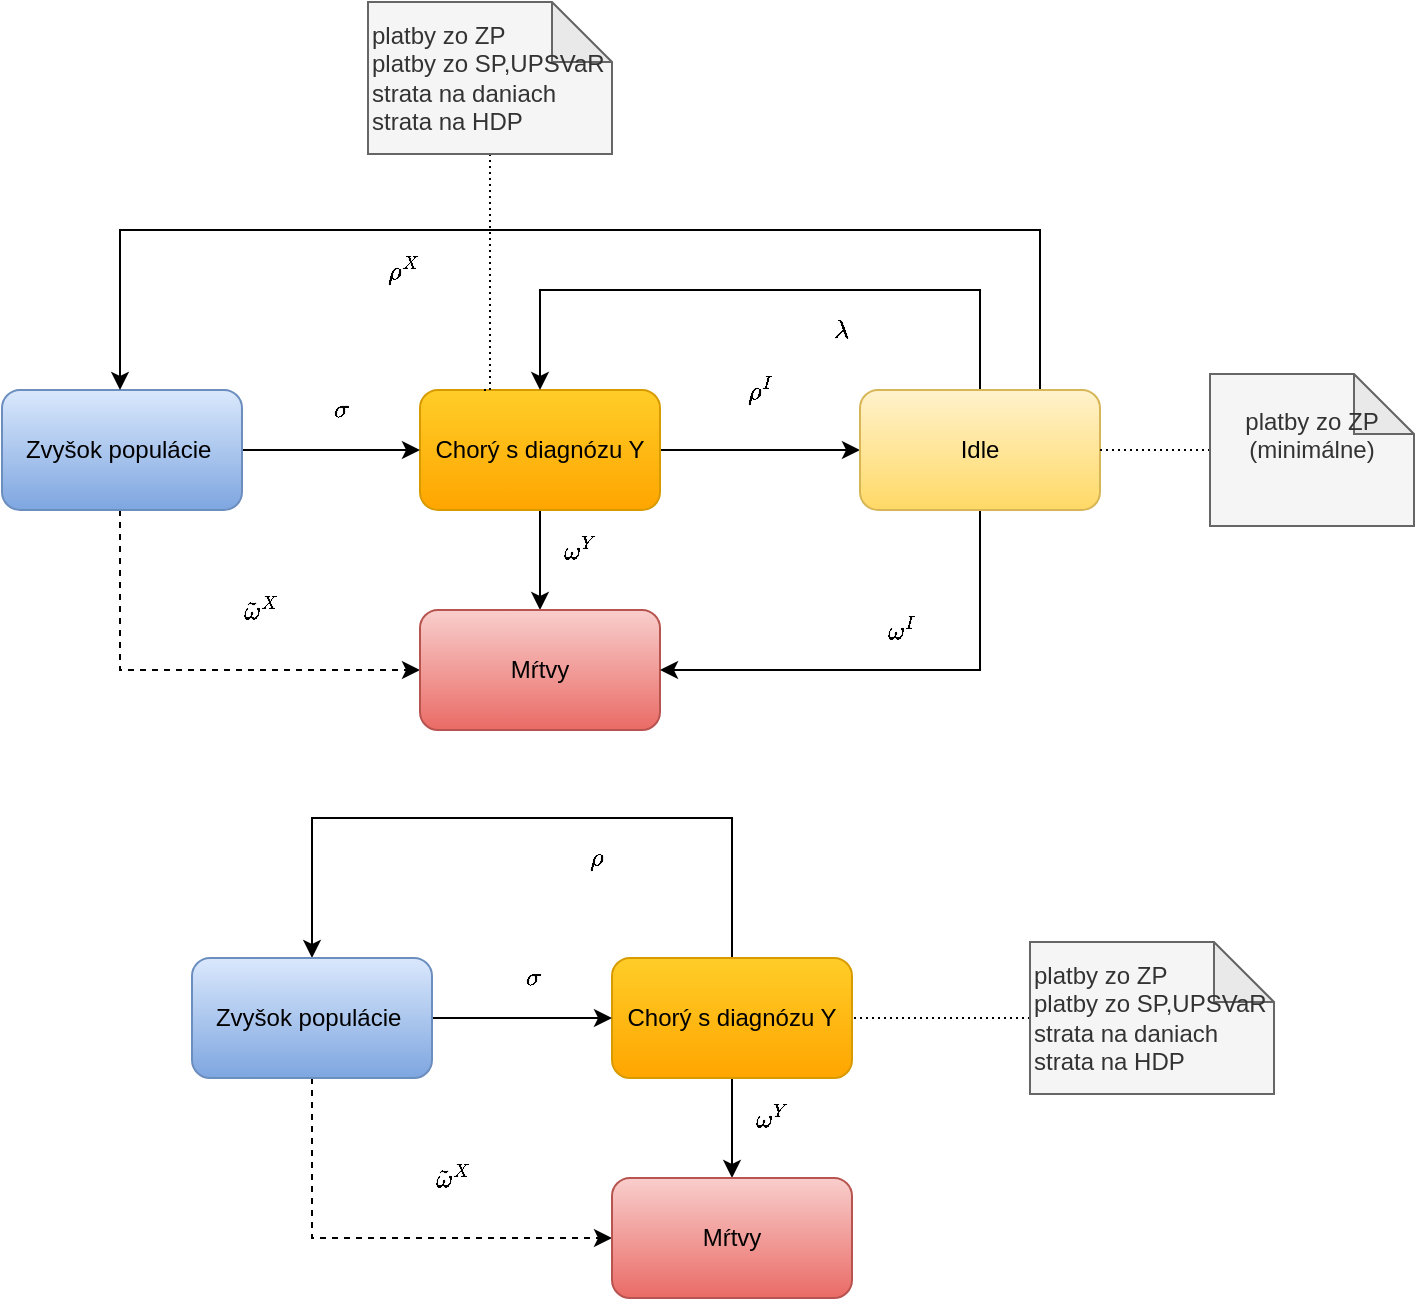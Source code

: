 <mxfile version="16.6.4" type="github">
  <diagram id="GxeuKTXnx9VGVfUCvlwk" name="Page-1">
    <mxGraphModel dx="1094" dy="577" grid="1" gridSize="10" guides="1" tooltips="1" connect="1" arrows="1" fold="1" page="1" pageScale="1" pageWidth="850" pageHeight="1100" math="1" shadow="0">
      <root>
        <mxCell id="0" />
        <mxCell id="1" parent="0" />
        <mxCell id="LXL8oJjJBJb_XbVYSXAR-5" value="$$\omega^Y$$" style="edgeStyle=orthogonalEdgeStyle;rounded=0;orthogonalLoop=1;jettySize=auto;html=1;fontStyle=1" parent="1" source="LXL8oJjJBJb_XbVYSXAR-1" target="LXL8oJjJBJb_XbVYSXAR-3" edge="1">
          <mxGeometry x="-0.2" y="20" relative="1" as="geometry">
            <mxPoint as="offset" />
          </mxGeometry>
        </mxCell>
        <mxCell id="LXL8oJjJBJb_XbVYSXAR-9" style="edgeStyle=orthogonalEdgeStyle;rounded=0;orthogonalLoop=1;jettySize=auto;html=1;entryX=0;entryY=0.5;entryDx=0;entryDy=0;" parent="1" edge="1">
          <mxGeometry relative="1" as="geometry">
            <mxPoint x="395" y="244" as="sourcePoint" />
            <mxPoint x="495" y="244" as="targetPoint" />
          </mxGeometry>
        </mxCell>
        <mxCell id="LXL8oJjJBJb_XbVYSXAR-12" value="$$\rho^I$$" style="edgeLabel;html=1;align=center;verticalAlign=middle;resizable=0;points=[];fontStyle=1" parent="LXL8oJjJBJb_XbVYSXAR-9" vertex="1" connectable="0">
          <mxGeometry x="-0.285" y="2" relative="1" as="geometry">
            <mxPoint x="14" y="-28" as="offset" />
          </mxGeometry>
        </mxCell>
        <mxCell id="LXL8oJjJBJb_XbVYSXAR-1" value="Chorý s diagnózu Y" style="rounded=1;whiteSpace=wrap;html=1;fillColor=#ffcd28;strokeColor=#d79b00;gradientColor=#ffa500;" parent="1" vertex="1">
          <mxGeometry x="275" y="214" width="120" height="60" as="geometry" />
        </mxCell>
        <mxCell id="LXL8oJjJBJb_XbVYSXAR-4" value="$$\sigma$$" style="edgeStyle=orthogonalEdgeStyle;rounded=0;orthogonalLoop=1;jettySize=auto;html=1;fontStyle=1" parent="1" edge="1">
          <mxGeometry x="0.111" y="20" relative="1" as="geometry">
            <mxPoint x="185" y="244" as="sourcePoint" />
            <mxPoint x="275" y="244" as="targetPoint" />
            <Array as="points">
              <mxPoint x="225" y="244" />
              <mxPoint x="225" y="244" />
            </Array>
            <mxPoint as="offset" />
          </mxGeometry>
        </mxCell>
        <mxCell id="LXL8oJjJBJb_XbVYSXAR-6" style="edgeStyle=orthogonalEdgeStyle;rounded=0;orthogonalLoop=1;jettySize=auto;html=1;entryX=0;entryY=0.5;entryDx=0;entryDy=0;dashed=1;" parent="1" target="LXL8oJjJBJb_XbVYSXAR-3" edge="1">
          <mxGeometry relative="1" as="geometry">
            <Array as="points">
              <mxPoint x="125" y="354" />
            </Array>
            <mxPoint x="125" y="274" as="sourcePoint" />
          </mxGeometry>
        </mxCell>
        <mxCell id="LXL8oJjJBJb_XbVYSXAR-13" value="$$\tilde{\omega}^X$$" style="edgeLabel;html=1;align=center;verticalAlign=middle;resizable=0;points=[];fontStyle=1" parent="LXL8oJjJBJb_XbVYSXAR-6" vertex="1" connectable="0">
          <mxGeometry x="0.259" relative="1" as="geometry">
            <mxPoint x="5" y="-30" as="offset" />
          </mxGeometry>
        </mxCell>
        <mxCell id="LXL8oJjJBJb_XbVYSXAR-2" value="Zvyšok populácie&amp;nbsp;" style="rounded=1;whiteSpace=wrap;html=1;labelBackgroundColor=none;fillColor=#dae8fc;strokeColor=#6c8ebf;gradientColor=#7ea6e0;" parent="1" vertex="1">
          <mxGeometry x="66" y="214" width="120" height="60" as="geometry" />
        </mxCell>
        <mxCell id="LXL8oJjJBJb_XbVYSXAR-3" value="Mŕtvy" style="rounded=1;whiteSpace=wrap;html=1;fillColor=#f8cecc;strokeColor=#b85450;gradientColor=#ea6b66;" parent="1" vertex="1">
          <mxGeometry x="275" y="324" width="120" height="60" as="geometry" />
        </mxCell>
        <mxCell id="LXL8oJjJBJb_XbVYSXAR-10" style="edgeStyle=orthogonalEdgeStyle;rounded=0;orthogonalLoop=1;jettySize=auto;html=1;entryX=0.5;entryY=0;entryDx=0;entryDy=0;" parent="1" source="LXL8oJjJBJb_XbVYSXAR-8" target="LXL8oJjJBJb_XbVYSXAR-1" edge="1">
          <mxGeometry relative="1" as="geometry">
            <Array as="points">
              <mxPoint x="555" y="164" />
              <mxPoint x="335" y="164" />
            </Array>
          </mxGeometry>
        </mxCell>
        <mxCell id="LXL8oJjJBJb_XbVYSXAR-15" value="$$\lambda$$" style="edgeLabel;html=1;align=center;verticalAlign=middle;resizable=0;points=[];fontStyle=1" parent="LXL8oJjJBJb_XbVYSXAR-10" vertex="1" connectable="0">
          <mxGeometry x="-0.151" y="2" relative="1" as="geometry">
            <mxPoint x="16" y="18" as="offset" />
          </mxGeometry>
        </mxCell>
        <mxCell id="LXL8oJjJBJb_XbVYSXAR-11" value="$$\omega^I$$" style="edgeStyle=orthogonalEdgeStyle;rounded=0;orthogonalLoop=1;jettySize=auto;html=1;entryX=1;entryY=0.5;entryDx=0;entryDy=0;fontStyle=1" parent="1" source="LXL8oJjJBJb_XbVYSXAR-8" target="LXL8oJjJBJb_XbVYSXAR-3" edge="1">
          <mxGeometry y="-20" relative="1" as="geometry">
            <Array as="points">
              <mxPoint x="555" y="354" />
            </Array>
            <mxPoint as="offset" />
          </mxGeometry>
        </mxCell>
        <mxCell id="LXL8oJjJBJb_XbVYSXAR-30" style="edgeStyle=orthogonalEdgeStyle;rounded=0;orthogonalLoop=1;jettySize=auto;html=1;exitX=0.75;exitY=0;exitDx=0;exitDy=0;entryX=0.5;entryY=0;entryDx=0;entryDy=0;" parent="1" source="LXL8oJjJBJb_XbVYSXAR-8" edge="1">
          <mxGeometry relative="1" as="geometry">
            <mxPoint x="125" y="214" as="targetPoint" />
            <Array as="points">
              <mxPoint x="585" y="134" />
              <mxPoint x="125" y="134" />
            </Array>
          </mxGeometry>
        </mxCell>
        <mxCell id="LXL8oJjJBJb_XbVYSXAR-31" value="$$\rho^X$$" style="edgeLabel;html=1;align=center;verticalAlign=middle;resizable=0;points=[];" parent="LXL8oJjJBJb_XbVYSXAR-30" vertex="1" connectable="0">
          <mxGeometry x="-0.114" y="2" relative="1" as="geometry">
            <mxPoint x="-125" y="18" as="offset" />
          </mxGeometry>
        </mxCell>
        <mxCell id="LXL8oJjJBJb_XbVYSXAR-8" value="Idle" style="rounded=1;whiteSpace=wrap;html=1;fillColor=#fff2cc;strokeColor=#d6b656;gradientColor=#ffd966;" parent="1" vertex="1">
          <mxGeometry x="495" y="214" width="120" height="60" as="geometry" />
        </mxCell>
        <mxCell id="LXL8oJjJBJb_XbVYSXAR-14" value="$$\omega^Y$$" style="edgeStyle=orthogonalEdgeStyle;rounded=0;orthogonalLoop=1;jettySize=auto;html=1;fontStyle=1" parent="1" source="LXL8oJjJBJb_XbVYSXAR-18" target="LXL8oJjJBJb_XbVYSXAR-23" edge="1">
          <mxGeometry x="-0.2" y="20" relative="1" as="geometry">
            <mxPoint as="offset" />
          </mxGeometry>
        </mxCell>
        <mxCell id="LXL8oJjJBJb_XbVYSXAR-28" style="edgeStyle=orthogonalEdgeStyle;rounded=0;orthogonalLoop=1;jettySize=auto;html=1;entryX=0.5;entryY=0;entryDx=0;entryDy=0;" parent="1" source="LXL8oJjJBJb_XbVYSXAR-18" target="LXL8oJjJBJb_XbVYSXAR-22" edge="1">
          <mxGeometry relative="1" as="geometry">
            <mxPoint x="221" y="488" as="targetPoint" />
            <Array as="points">
              <mxPoint x="431" y="428" />
              <mxPoint x="221" y="428" />
            </Array>
          </mxGeometry>
        </mxCell>
        <mxCell id="LXL8oJjJBJb_XbVYSXAR-29" value="$$\rho$$" style="edgeLabel;html=1;align=center;verticalAlign=middle;resizable=0;points=[];fontStyle=1" parent="LXL8oJjJBJb_XbVYSXAR-28" vertex="1" connectable="0">
          <mxGeometry x="-0.214" y="3" relative="1" as="geometry">
            <mxPoint x="-1" y="17" as="offset" />
          </mxGeometry>
        </mxCell>
        <mxCell id="LXL8oJjJBJb_XbVYSXAR-18" value="Chorý s diagnózu Y" style="rounded=1;whiteSpace=wrap;html=1;fillColor=#ffcd28;gradientColor=#ffa500;strokeColor=#d79b00;" parent="1" vertex="1">
          <mxGeometry x="371" y="498" width="120" height="60" as="geometry" />
        </mxCell>
        <mxCell id="LXL8oJjJBJb_XbVYSXAR-19" value="$$\sigma$$" style="edgeStyle=orthogonalEdgeStyle;rounded=0;orthogonalLoop=1;jettySize=auto;html=1;fontStyle=1" parent="1" edge="1">
          <mxGeometry x="0.111" y="20" relative="1" as="geometry">
            <mxPoint x="281" y="528" as="sourcePoint" />
            <mxPoint x="371" y="528" as="targetPoint" />
            <Array as="points">
              <mxPoint x="321" y="528" />
              <mxPoint x="321" y="528" />
            </Array>
            <mxPoint as="offset" />
          </mxGeometry>
        </mxCell>
        <mxCell id="LXL8oJjJBJb_XbVYSXAR-20" style="edgeStyle=orthogonalEdgeStyle;rounded=0;orthogonalLoop=1;jettySize=auto;html=1;entryX=0;entryY=0.5;entryDx=0;entryDy=0;dashed=1;" parent="1" source="LXL8oJjJBJb_XbVYSXAR-22" target="LXL8oJjJBJb_XbVYSXAR-23" edge="1">
          <mxGeometry relative="1" as="geometry">
            <Array as="points">
              <mxPoint x="221" y="638" />
            </Array>
          </mxGeometry>
        </mxCell>
        <mxCell id="LXL8oJjJBJb_XbVYSXAR-21" value="$$\tilde{\omega}^X$$" style="edgeLabel;html=1;align=center;verticalAlign=middle;resizable=0;points=[];fontStyle=1" parent="LXL8oJjJBJb_XbVYSXAR-20" vertex="1" connectable="0">
          <mxGeometry x="0.259" relative="1" as="geometry">
            <mxPoint x="5" y="-30" as="offset" />
          </mxGeometry>
        </mxCell>
        <mxCell id="LXL8oJjJBJb_XbVYSXAR-22" value="Zvyšok populácie&amp;nbsp;" style="rounded=1;whiteSpace=wrap;html=1;fillColor=#dae8fc;gradientColor=#7ea6e0;strokeColor=#6c8ebf;" parent="1" vertex="1">
          <mxGeometry x="161" y="498" width="120" height="60" as="geometry" />
        </mxCell>
        <mxCell id="LXL8oJjJBJb_XbVYSXAR-23" value="Mŕtvy" style="rounded=1;whiteSpace=wrap;html=1;fillColor=#f8cecc;gradientColor=#ea6b66;strokeColor=#b85450;" parent="1" vertex="1">
          <mxGeometry x="371" y="608" width="120" height="60" as="geometry" />
        </mxCell>
        <mxCell id="Da9pE7p7JjAD6fLggsI1-11" style="edgeStyle=orthogonalEdgeStyle;rounded=0;orthogonalLoop=1;jettySize=auto;html=1;entryX=0.25;entryY=0;entryDx=0;entryDy=0;endArrow=none;endFill=0;dashed=1;dashPattern=1 2;" edge="1" parent="1" source="Da9pE7p7JjAD6fLggsI1-7" target="LXL8oJjJBJb_XbVYSXAR-1">
          <mxGeometry relative="1" as="geometry">
            <Array as="points">
              <mxPoint x="310" y="214" />
            </Array>
          </mxGeometry>
        </mxCell>
        <mxCell id="Da9pE7p7JjAD6fLggsI1-7" value="platby zo ZP&lt;br&gt;platby zo SP,UPSVaR&lt;br&gt;strata na daniach&lt;br&gt;strata na HDP" style="shape=note;whiteSpace=wrap;html=1;backgroundOutline=1;darkOpacity=0.05;align=left;fillColor=#f5f5f5;strokeColor=#666666;fontColor=#333333;" vertex="1" parent="1">
          <mxGeometry x="249" y="20" width="122" height="76" as="geometry" />
        </mxCell>
        <mxCell id="Da9pE7p7JjAD6fLggsI1-12" style="edgeStyle=orthogonalEdgeStyle;rounded=0;orthogonalLoop=1;jettySize=auto;html=1;entryX=1;entryY=0.5;entryDx=0;entryDy=0;dashed=1;dashPattern=1 2;endArrow=none;endFill=0;" edge="1" parent="1" source="Da9pE7p7JjAD6fLggsI1-10" target="LXL8oJjJBJb_XbVYSXAR-8">
          <mxGeometry relative="1" as="geometry" />
        </mxCell>
        <mxCell id="Da9pE7p7JjAD6fLggsI1-10" value="platby zo ZP&lt;br&gt;(minimálne)&lt;br&gt;&lt;br&gt;" style="shape=note;whiteSpace=wrap;html=1;backgroundOutline=1;darkOpacity=0.05;align=center;fillColor=#f5f5f5;fontColor=#333333;strokeColor=#666666;verticalAlign=middle;" vertex="1" parent="1">
          <mxGeometry x="670" y="206" width="102" height="76" as="geometry" />
        </mxCell>
        <mxCell id="Da9pE7p7JjAD6fLggsI1-14" style="edgeStyle=orthogonalEdgeStyle;rounded=0;orthogonalLoop=1;jettySize=auto;html=1;entryX=1;entryY=0.5;entryDx=0;entryDy=0;dashed=1;dashPattern=1 2;endArrow=none;endFill=0;" edge="1" parent="1" source="Da9pE7p7JjAD6fLggsI1-13" target="LXL8oJjJBJb_XbVYSXAR-18">
          <mxGeometry relative="1" as="geometry" />
        </mxCell>
        <mxCell id="Da9pE7p7JjAD6fLggsI1-13" value="platby zo ZP&lt;br&gt;platby zo SP,UPSVaR&lt;br&gt;strata na daniach&lt;br&gt;strata na HDP" style="shape=note;whiteSpace=wrap;html=1;backgroundOutline=1;darkOpacity=0.05;align=left;fillColor=#f5f5f5;strokeColor=#666666;fontColor=#333333;" vertex="1" parent="1">
          <mxGeometry x="580" y="490" width="122" height="76" as="geometry" />
        </mxCell>
      </root>
    </mxGraphModel>
  </diagram>
</mxfile>
